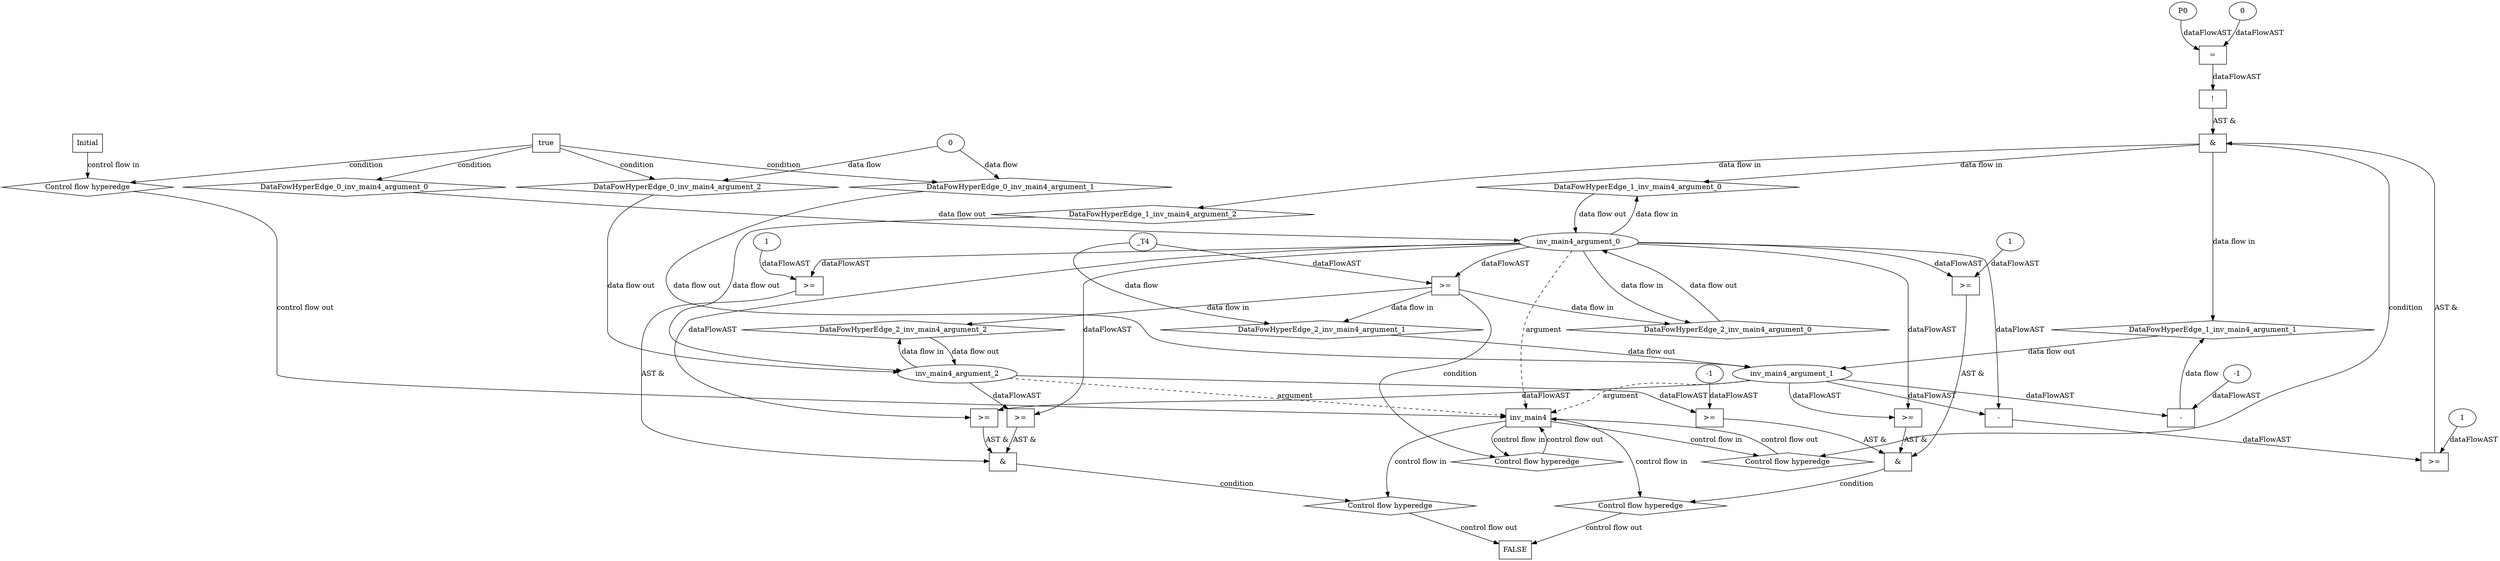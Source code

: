 digraph dag {
"inv_main4" [label="inv_main4" nodeName="inv_main4" class=cfn  shape="rect"];
FALSE [label="FALSE" nodeName=FALSE class=cfn  shape="rect"];
Initial [label="Initial" nodeName=Initial class=cfn  shape="rect"];
ControlFowHyperEdge_0 [label="Control flow hyperedge" nodeName=ControlFowHyperEdge_0 class=controlFlowHyperEdge shape="diamond"];
"Initial" -> ControlFowHyperEdge_0 [label="control flow in"]
ControlFowHyperEdge_0 -> "inv_main4" [label="control flow out"]
ControlFowHyperEdge_1 [label="Control flow hyperedge" nodeName=ControlFowHyperEdge_1 class=controlFlowHyperEdge shape="diamond"];
"inv_main4" -> ControlFowHyperEdge_1 [label="control flow in"]
ControlFowHyperEdge_1 -> "inv_main4" [label="control flow out"]
ControlFowHyperEdge_2 [label="Control flow hyperedge" nodeName=ControlFowHyperEdge_2 class=controlFlowHyperEdge shape="diamond"];
"inv_main4" -> ControlFowHyperEdge_2 [label="control flow in"]
ControlFowHyperEdge_2 -> "inv_main4" [label="control flow out"]
ControlFowHyperEdge_3 [label="Control flow hyperedge" nodeName=ControlFowHyperEdge_3 class=controlFlowHyperEdge shape="diamond"];
"inv_main4" -> ControlFowHyperEdge_3 [label="control flow in"]
ControlFowHyperEdge_3 -> "FALSE" [label="control flow out"]
ControlFowHyperEdge_4 [label="Control flow hyperedge" nodeName=ControlFowHyperEdge_4 class=controlFlowHyperEdge shape="diamond"];
"inv_main4" -> ControlFowHyperEdge_4 [label="control flow in"]
ControlFowHyperEdge_4 -> "FALSE" [label="control flow out"]
"inv_main4_argument_0" [label="inv_main4_argument_0" nodeName=argument0 class=argument  head="inv_main4" shape="oval"];
"inv_main4_argument_0" -> "inv_main4"[label="argument" style="dashed"]
"inv_main4_argument_1" [label="inv_main4_argument_1" nodeName=argument1 class=argument  head="inv_main4" shape="oval"];
"inv_main4_argument_1" -> "inv_main4"[label="argument" style="dashed"]
"inv_main4_argument_2" [label="inv_main4_argument_2" nodeName=argument2 class=argument  head="inv_main4" shape="oval"];
"inv_main4_argument_2" -> "inv_main4"[label="argument" style="dashed"]

"true_0" [label="true" nodeName="true_0" class=true shape="rect"];
"true_0" -> "ControlFowHyperEdge_0" [label="condition"];
"xxxinv_main4___Initial_0xxxdataFlow_0_node_0" [label="0" nodeName="xxxinv_main4___Initial_0xxxdataFlow_0_node_0" class=Literal ];

"xxxinv_main4___Initial_0xxxdataFlow_0_node_0" -> "DataFowHyperEdge_0_inv_main4_argument_1" [label="data flow"];

"xxxinv_main4___Initial_0xxxdataFlow_0_node_0" -> "DataFowHyperEdge_0_inv_main4_argument_2" [label="data flow"];
"xxxinv_main4___inv_main4_1xxx_and" [label="&" nodeName="xxxinv_main4___inv_main4_1xxx_and" class=Operator shape="rect"];
"xxxinv_main4___inv_main4_1xxxguard_0_node_0" [label=">=" nodeName="xxxinv_main4___inv_main4_1xxxguard_0_node_0" class=Operator  shape="rect"];
"xxxinv_main4___inv_main4_1xxxguard_0_node_1" [label="-" nodeName="xxxinv_main4___inv_main4_1xxxguard_0_node_1" class= Operator shape="rect"];
"xxxinv_main4___inv_main4_1xxxguard_0_node_4" [label="1" nodeName="xxxinv_main4___inv_main4_1xxxguard_0_node_4" class=Literal ];
"xxxinv_main4___inv_main4_1xxxguard_0_node_1" -> "xxxinv_main4___inv_main4_1xxxguard_0_node_0"[label="dataFlowAST"]
"xxxinv_main4___inv_main4_1xxxguard_0_node_4" -> "xxxinv_main4___inv_main4_1xxxguard_0_node_0"[label="dataFlowAST"]
"inv_main4_argument_0" -> "xxxinv_main4___inv_main4_1xxxguard_0_node_1"[label="dataFlowAST"]
"inv_main4_argument_1" -> "xxxinv_main4___inv_main4_1xxxguard_0_node_1"[label="dataFlowAST"]

"xxxinv_main4___inv_main4_1xxxguard_0_node_0" -> "xxxinv_main4___inv_main4_1xxx_and" [label="AST &"];
"xxxinv_main4___inv_main4_1xxxguard1_node_0" [label="!" nodeName="xxxinv_main4___inv_main4_1xxxguard1_node_0" class=Operator shape="rect"];
"xxxinv_main4___inv_main4_1xxxguard1_node_1" [label="=" nodeName="xxxinv_main4___inv_main4_1xxxguard1_node_1" class=Operator  shape="rect"];
"xxxinv_main4___inv_main4_1xxxguard1_node_2" [label="P0" nodeName="xxxinv_main4___inv_main4_1xxxguard1_node_2" class=Constant ];
"xxxinv_main4___inv_main4_1xxxguard1_node_3" [label="0" nodeName="xxxinv_main4___inv_main4_1xxxguard1_node_3" class=Literal ];
"xxxinv_main4___inv_main4_1xxxguard1_node_1" -> "xxxinv_main4___inv_main4_1xxxguard1_node_0"[label="dataFlowAST"]
"xxxinv_main4___inv_main4_1xxxguard1_node_2" -> "xxxinv_main4___inv_main4_1xxxguard1_node_1"[label="dataFlowAST"]
"xxxinv_main4___inv_main4_1xxxguard1_node_3" -> "xxxinv_main4___inv_main4_1xxxguard1_node_1"[label="dataFlowAST"]

"xxxinv_main4___inv_main4_1xxxguard1_node_0" -> "xxxinv_main4___inv_main4_1xxx_and" [label="AST &"];
"xxxinv_main4___inv_main4_1xxx_and" -> "ControlFowHyperEdge_1" [label="condition"];
"xxxinv_main4___inv_main4_1xxxdataFlow_0_node_0" [label="-" nodeName="xxxinv_main4___inv_main4_1xxxdataFlow_0_node_0" class= Operator shape="rect"];
"xxxinv_main4___inv_main4_1xxxdataFlow_0_node_2" [label="-1" nodeName="xxxinv_main4___inv_main4_1xxxdataFlow_0_node_2" class=Literal ];
"inv_main4_argument_1" -> "xxxinv_main4___inv_main4_1xxxdataFlow_0_node_0"[label="dataFlowAST"]
"xxxinv_main4___inv_main4_1xxxdataFlow_0_node_2" -> "xxxinv_main4___inv_main4_1xxxdataFlow_0_node_0"[label="dataFlowAST"]

"xxxinv_main4___inv_main4_1xxxdataFlow_0_node_0" -> "DataFowHyperEdge_1_inv_main4_argument_1" [label="data flow"];
"xxxinv_main4___inv_main4_2xxxguard_0_node_0" [label=">=" nodeName="xxxinv_main4___inv_main4_2xxxguard_0_node_0" class=Operator  shape="rect"];
"inv_main4_argument_0" -> "xxxinv_main4___inv_main4_2xxxguard_0_node_0"[label="dataFlowAST"]
"xxxinv_main4___inv_main4_2xxxdataFlow_0_node_0" -> "xxxinv_main4___inv_main4_2xxxguard_0_node_0"[label="dataFlowAST"]

"xxxinv_main4___inv_main4_2xxxguard_0_node_0" -> "ControlFowHyperEdge_2" [label="condition"];
"xxxinv_main4___inv_main4_2xxxdataFlow_0_node_0" [label="_T4" nodeName="xxxinv_main4___inv_main4_2xxxdataFlow_0_node_0" class=Constant ];

"xxxinv_main4___inv_main4_2xxxdataFlow_0_node_0" -> "DataFowHyperEdge_2_inv_main4_argument_1" [label="data flow"];
"xxxFALSE___inv_main4_3xxx_and" [label="&" nodeName="xxxFALSE___inv_main4_3xxx_and" class=Operator shape="rect"];
"xxxFALSE___inv_main4_3xxxguard_0_node_0" [label=">=" nodeName="xxxFALSE___inv_main4_3xxxguard_0_node_0" class=Operator  shape="rect"];
"inv_main4_argument_2" -> "xxxFALSE___inv_main4_3xxxguard_0_node_0"[label="dataFlowAST"]
"inv_main4_argument_0" -> "xxxFALSE___inv_main4_3xxxguard_0_node_0"[label="dataFlowAST"]

"xxxFALSE___inv_main4_3xxxguard_0_node_0" -> "xxxFALSE___inv_main4_3xxx_and" [label="AST &"];
"xxxFALSE___inv_main4_3xxxguard1_node_0" [label=">=" nodeName="xxxFALSE___inv_main4_3xxxguard1_node_0" class=Operator  shape="rect"];
"inv_main4_argument_1" -> "xxxFALSE___inv_main4_3xxxguard1_node_0"[label="dataFlowAST"]
"inv_main4_argument_0" -> "xxxFALSE___inv_main4_3xxxguard1_node_0"[label="dataFlowAST"]

"xxxFALSE___inv_main4_3xxxguard1_node_0" -> "xxxFALSE___inv_main4_3xxx_and" [label="AST &"];
"xxxFALSE___inv_main4_3xxxguard2_node_0" [label=">=" nodeName="xxxFALSE___inv_main4_3xxxguard2_node_0" class=Operator  shape="rect"];
"xxxFALSE___inv_main4_3xxxguard2_node_2" [label="1" nodeName="xxxFALSE___inv_main4_3xxxguard2_node_2" class=Literal ];
"inv_main4_argument_0" -> "xxxFALSE___inv_main4_3xxxguard2_node_0"[label="dataFlowAST"]
"xxxFALSE___inv_main4_3xxxguard2_node_2" -> "xxxFALSE___inv_main4_3xxxguard2_node_0"[label="dataFlowAST"]

"xxxFALSE___inv_main4_3xxxguard2_node_0" -> "xxxFALSE___inv_main4_3xxx_and" [label="AST &"];
"xxxFALSE___inv_main4_3xxx_and" -> "ControlFowHyperEdge_3" [label="condition"];
"xxxFALSE___inv_main4_4xxx_and" [label="&" nodeName="xxxFALSE___inv_main4_4xxx_and" class=Operator shape="rect"];
"xxxFALSE___inv_main4_4xxxguard_0_node_0" [label=">=" nodeName="xxxFALSE___inv_main4_4xxxguard_0_node_0" class=Operator  shape="rect"];
"xxxFALSE___inv_main4_4xxxguard_0_node_1" [label="-1" nodeName="xxxFALSE___inv_main4_4xxxguard_0_node_1" class=Literal ];
"xxxFALSE___inv_main4_4xxxguard_0_node_1" -> "xxxFALSE___inv_main4_4xxxguard_0_node_0"[label="dataFlowAST"]
"inv_main4_argument_2" -> "xxxFALSE___inv_main4_4xxxguard_0_node_0"[label="dataFlowAST"]

"xxxFALSE___inv_main4_4xxxguard_0_node_0" -> "xxxFALSE___inv_main4_4xxx_and" [label="AST &"];
"xxxFALSE___inv_main4_4xxxguard1_node_0" [label=">=" nodeName="xxxFALSE___inv_main4_4xxxguard1_node_0" class=Operator  shape="rect"];
"inv_main4_argument_1" -> "xxxFALSE___inv_main4_4xxxguard1_node_0"[label="dataFlowAST"]
"inv_main4_argument_0" -> "xxxFALSE___inv_main4_4xxxguard1_node_0"[label="dataFlowAST"]

"xxxFALSE___inv_main4_4xxxguard1_node_0" -> "xxxFALSE___inv_main4_4xxx_and" [label="AST &"];
"xxxFALSE___inv_main4_4xxxguard2_node_0" [label=">=" nodeName="xxxFALSE___inv_main4_4xxxguard2_node_0" class=Operator  shape="rect"];
"xxxFALSE___inv_main4_4xxxguard2_node_2" [label="1" nodeName="xxxFALSE___inv_main4_4xxxguard2_node_2" class=Literal ];
"inv_main4_argument_0" -> "xxxFALSE___inv_main4_4xxxguard2_node_0"[label="dataFlowAST"]
"xxxFALSE___inv_main4_4xxxguard2_node_2" -> "xxxFALSE___inv_main4_4xxxguard2_node_0"[label="dataFlowAST"]

"xxxFALSE___inv_main4_4xxxguard2_node_0" -> "xxxFALSE___inv_main4_4xxx_and" [label="AST &"];
"xxxFALSE___inv_main4_4xxx_and" -> "ControlFowHyperEdge_4" [label="condition"];
"DataFowHyperEdge_0_inv_main4_argument_0" [label="DataFowHyperEdge_0_inv_main4_argument_0" nodeName="DataFowHyperEdge_0_inv_main4_argument_0" class=DataFlowHyperedge shape="diamond"];
"DataFowHyperEdge_0_inv_main4_argument_0" -> "inv_main4_argument_0"[label="data flow out"]
"true_0" -> "DataFowHyperEdge_0_inv_main4_argument_0" [label="condition"];
"DataFowHyperEdge_0_inv_main4_argument_1" [label="DataFowHyperEdge_0_inv_main4_argument_1" nodeName="DataFowHyperEdge_0_inv_main4_argument_1" class=DataFlowHyperedge shape="diamond"];
"DataFowHyperEdge_0_inv_main4_argument_1" -> "inv_main4_argument_1"[label="data flow out"]
"true_0" -> "DataFowHyperEdge_0_inv_main4_argument_1" [label="condition"];
"DataFowHyperEdge_0_inv_main4_argument_2" [label="DataFowHyperEdge_0_inv_main4_argument_2" nodeName="DataFowHyperEdge_0_inv_main4_argument_2" class=DataFlowHyperedge shape="diamond"];
"DataFowHyperEdge_0_inv_main4_argument_2" -> "inv_main4_argument_2"[label="data flow out"]
"true_0" -> "DataFowHyperEdge_0_inv_main4_argument_2" [label="condition"];
"DataFowHyperEdge_1_inv_main4_argument_0" [label="DataFowHyperEdge_1_inv_main4_argument_0" nodeName="DataFowHyperEdge_1_inv_main4_argument_0" class=DataFlowHyperedge shape="diamond"];
"DataFowHyperEdge_1_inv_main4_argument_0" -> "inv_main4_argument_0"[label="data flow out"]
"xxxinv_main4___inv_main4_1xxx_and" -> "DataFowHyperEdge_1_inv_main4_argument_0"[label="data flow in"]
"DataFowHyperEdge_1_inv_main4_argument_1" [label="DataFowHyperEdge_1_inv_main4_argument_1" nodeName="DataFowHyperEdge_1_inv_main4_argument_1" class=DataFlowHyperedge shape="diamond"];
"DataFowHyperEdge_1_inv_main4_argument_1" -> "inv_main4_argument_1"[label="data flow out"]
"xxxinv_main4___inv_main4_1xxx_and" -> "DataFowHyperEdge_1_inv_main4_argument_1"[label="data flow in"]
"DataFowHyperEdge_1_inv_main4_argument_2" [label="DataFowHyperEdge_1_inv_main4_argument_2" nodeName="DataFowHyperEdge_1_inv_main4_argument_2" class=DataFlowHyperedge shape="diamond"];
"DataFowHyperEdge_1_inv_main4_argument_2" -> "inv_main4_argument_2"[label="data flow out"]
"xxxinv_main4___inv_main4_1xxx_and" -> "DataFowHyperEdge_1_inv_main4_argument_2"[label="data flow in"]
"DataFowHyperEdge_2_inv_main4_argument_0" [label="DataFowHyperEdge_2_inv_main4_argument_0" nodeName="DataFowHyperEdge_2_inv_main4_argument_0" class=DataFlowHyperedge shape="diamond"];
"DataFowHyperEdge_2_inv_main4_argument_0" -> "inv_main4_argument_0"[label="data flow out"]
"xxxinv_main4___inv_main4_2xxxguard_0_node_0" -> "DataFowHyperEdge_2_inv_main4_argument_0"[label="data flow in"]
"DataFowHyperEdge_2_inv_main4_argument_1" [label="DataFowHyperEdge_2_inv_main4_argument_1" nodeName="DataFowHyperEdge_2_inv_main4_argument_1" class=DataFlowHyperedge shape="diamond"];
"DataFowHyperEdge_2_inv_main4_argument_1" -> "inv_main4_argument_1"[label="data flow out"]
"xxxinv_main4___inv_main4_2xxxguard_0_node_0" -> "DataFowHyperEdge_2_inv_main4_argument_1"[label="data flow in"]
"DataFowHyperEdge_2_inv_main4_argument_2" [label="DataFowHyperEdge_2_inv_main4_argument_2" nodeName="DataFowHyperEdge_2_inv_main4_argument_2" class=DataFlowHyperedge shape="diamond"];
"DataFowHyperEdge_2_inv_main4_argument_2" -> "inv_main4_argument_2"[label="data flow out"]
"xxxinv_main4___inv_main4_2xxxguard_0_node_0" -> "DataFowHyperEdge_2_inv_main4_argument_2"[label="data flow in"]
"inv_main4_argument_0" -> "DataFowHyperEdge_1_inv_main4_argument_0"[label="data flow in"]
"inv_main4_argument_0" -> "DataFowHyperEdge_2_inv_main4_argument_0"[label="data flow in"]
"inv_main4_argument_2" -> "DataFowHyperEdge_2_inv_main4_argument_2"[label="data flow in"]




}
